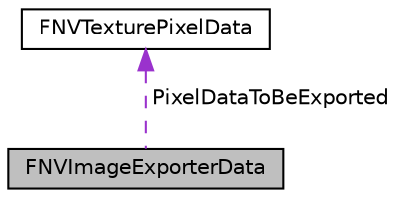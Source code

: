 digraph "FNVImageExporterData"
{
  edge [fontname="Helvetica",fontsize="10",labelfontname="Helvetica",labelfontsize="10"];
  node [fontname="Helvetica",fontsize="10",shape=record];
  Node1 [label="FNVImageExporterData",height=0.2,width=0.4,color="black", fillcolor="grey75", style="filled", fontcolor="black"];
  Node2 -> Node1 [dir="back",color="darkorchid3",fontsize="10",style="dashed",label=" PixelDataToBeExported" ,fontname="Helvetica"];
  Node2 [label="FNVTexturePixelData",height=0.2,width=0.4,color="black", fillcolor="white", style="filled",URL="$struct_f_n_v_texture_pixel_data.html"];
}
